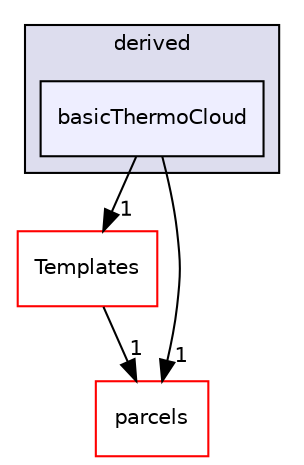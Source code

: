 digraph "src/lagrangian/intermediate/clouds/derived/basicThermoCloud" {
  bgcolor=transparent;
  compound=true
  node [ fontsize="10", fontname="Helvetica"];
  edge [ labelfontsize="10", labelfontname="Helvetica"];
  subgraph clusterdir_c6860622f4fbcabfab9cda1ac4325d83 {
    graph [ bgcolor="#ddddee", pencolor="black", label="derived" fontname="Helvetica", fontsize="10", URL="dir_c6860622f4fbcabfab9cda1ac4325d83.html"]
  dir_8b51402f133ef2621262e7528aef3084 [shape=box, label="basicThermoCloud", style="filled", fillcolor="#eeeeff", pencolor="black", URL="dir_8b51402f133ef2621262e7528aef3084.html"];
  }
  dir_f332ac72f0d3698ba18c2dc3cab43221 [shape=box label="Templates" color="red" URL="dir_f332ac72f0d3698ba18c2dc3cab43221.html"];
  dir_b8d19ddbdf0975644e34192d6313800e [shape=box label="parcels" color="red" URL="dir_b8d19ddbdf0975644e34192d6313800e.html"];
  dir_f332ac72f0d3698ba18c2dc3cab43221->dir_b8d19ddbdf0975644e34192d6313800e [headlabel="1", labeldistance=1.5 headhref="dir_001476_001491.html"];
  dir_8b51402f133ef2621262e7528aef3084->dir_f332ac72f0d3698ba18c2dc3cab43221 [headlabel="1", labeldistance=1.5 headhref="dir_001475_001476.html"];
  dir_8b51402f133ef2621262e7528aef3084->dir_b8d19ddbdf0975644e34192d6313800e [headlabel="1", labeldistance=1.5 headhref="dir_001475_001491.html"];
}
